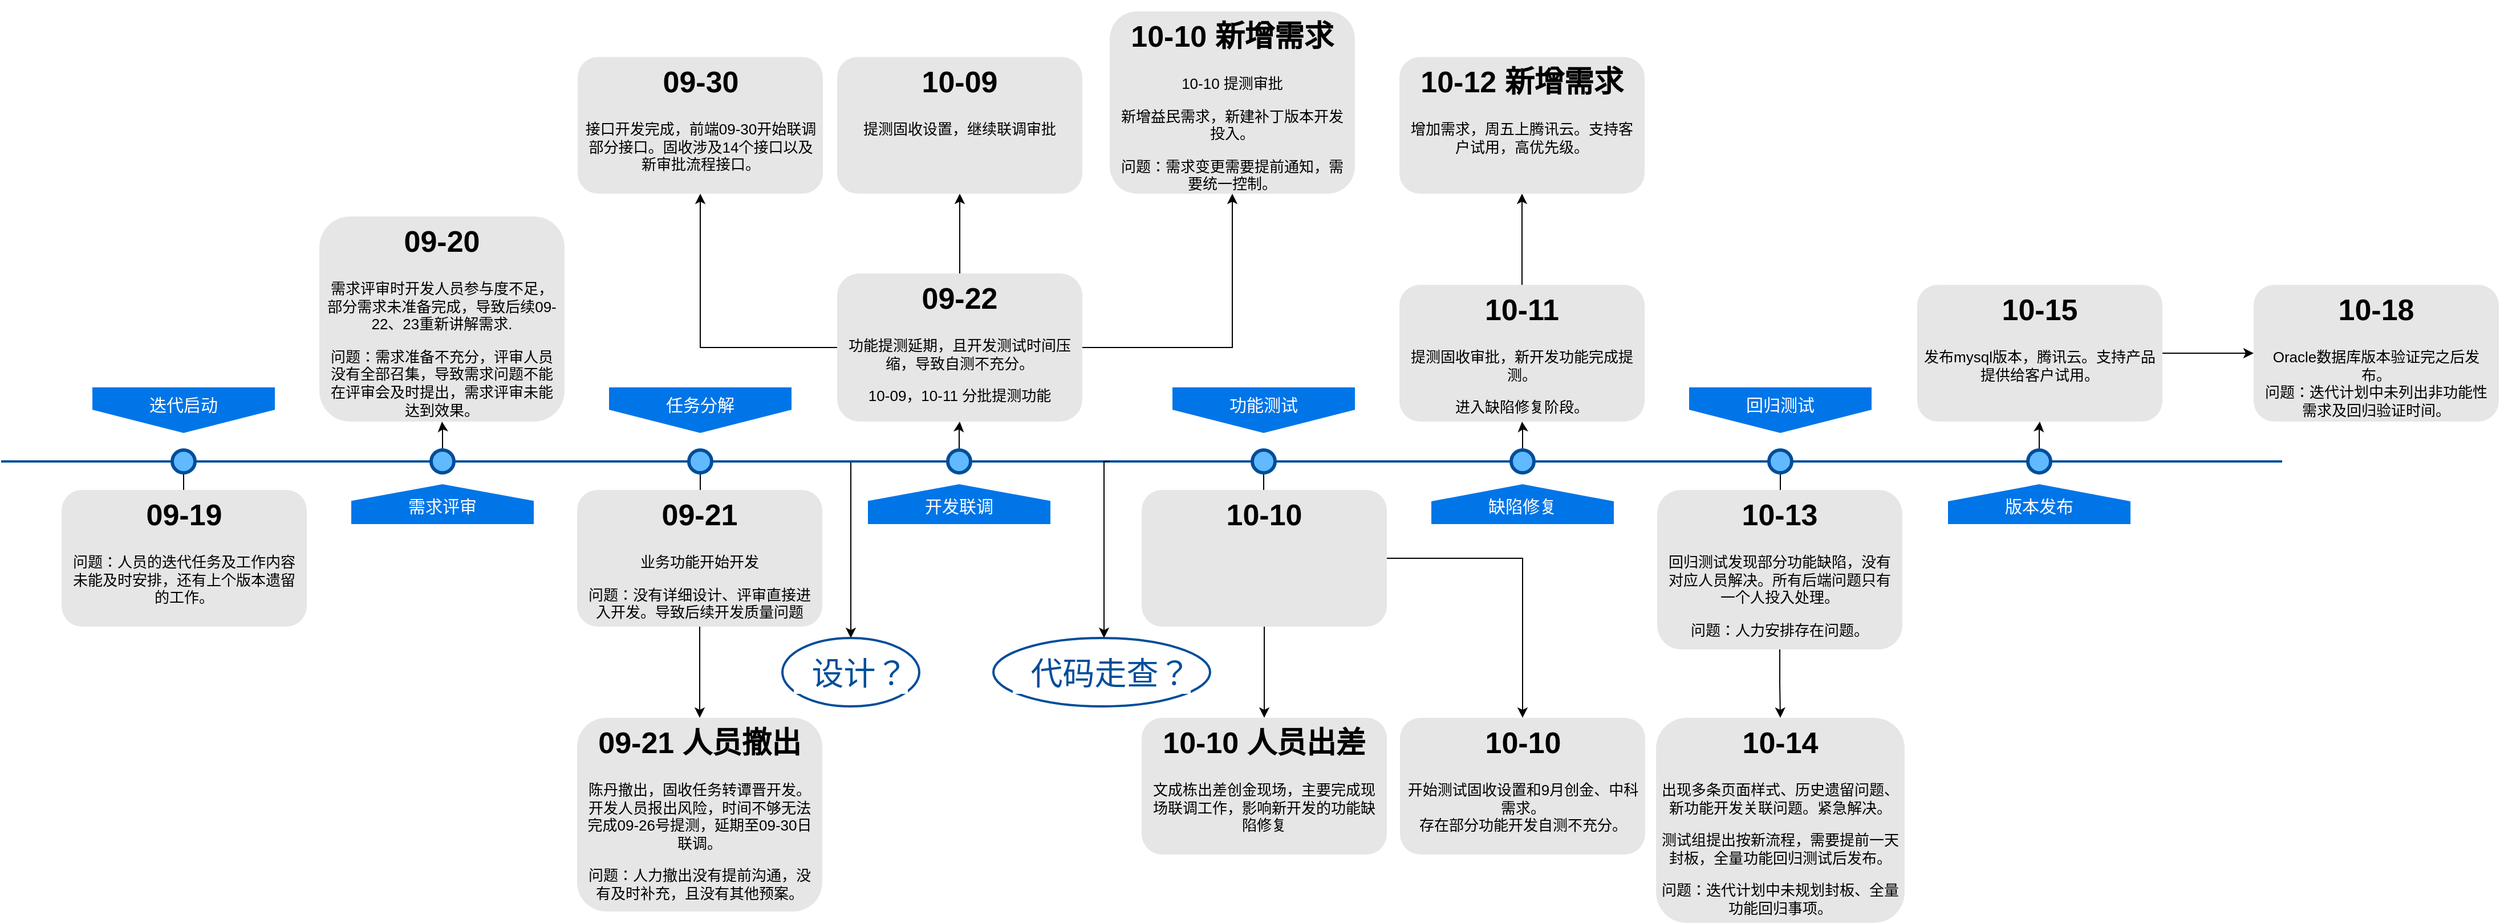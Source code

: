 <mxfile version="20.4.0" type="github">
  <diagram name="Page-1" id="82e54ff1-d628-8f03-85c4-9753963a91cd">
    <mxGraphModel dx="1038" dy="547" grid="1" gridSize="10" guides="1" tooltips="1" connect="1" arrows="1" fold="1" page="1" pageScale="1" pageWidth="1920" pageHeight="1200" background="none" math="0" shadow="0">
      <root>
        <mxCell id="0" />
        <mxCell id="1" parent="0" />
        <mxCell id="1XZhd70f5apsSwwagIJ_-8" value="" style="edgeStyle=orthogonalEdgeStyle;rounded=0;orthogonalLoop=1;jettySize=auto;html=1;exitX=0.75;exitY=0.5;exitDx=0;exitDy=0;exitPerimeter=0;" edge="1" parent="1" source="4ec97bd9e5d20128-1" target="1XZhd70f5apsSwwagIJ_-7">
          <mxGeometry relative="1" as="geometry">
            <mxPoint x="785" y="400" as="sourcePoint" />
            <Array as="points">
              <mxPoint x="785" y="405" />
            </Array>
          </mxGeometry>
        </mxCell>
        <mxCell id="4ec97bd9e5d20128-1" value="" style="line;strokeWidth=2;html=1;fillColor=none;fontSize=28;fontColor=#004D99;strokeColor=#004D99;" parent="1" vertex="1">
          <mxGeometry x="40" y="400" width="1000" height="10" as="geometry" />
        </mxCell>
        <mxCell id="4ec97bd9e5d20128-5" value="迭代启动" style="shape=offPageConnector;whiteSpace=wrap;html=1;fillColor=#0075E8;fontSize=15;fontColor=#FFFFFF;size=0.509;verticalAlign=top;strokeColor=none;" parent="1" vertex="1">
          <mxGeometry x="120" y="340" width="160" height="40" as="geometry" />
        </mxCell>
        <mxCell id="4ec97bd9e5d20128-6" value="任务分解" style="shape=offPageConnector;whiteSpace=wrap;html=1;fillColor=#0075E8;fontSize=15;fontColor=#FFFFFF;size=0.509;verticalAlign=top;strokeColor=none;" parent="1" vertex="1">
          <mxGeometry x="573" y="340" width="160" height="40" as="geometry" />
        </mxCell>
        <mxCell id="4ec97bd9e5d20128-7" value="&lt;span&gt;需求评审&lt;/span&gt;" style="shape=offPageConnector;whiteSpace=wrap;html=1;fillColor=#0075E8;fontSize=15;fontColor=#FFFFFF;size=0.418;flipV=1;verticalAlign=bottom;strokeColor=none;spacingBottom=4;" parent="1" vertex="1">
          <mxGeometry x="347" y="425" width="160" height="35" as="geometry" />
        </mxCell>
        <mxCell id="4ec97bd9e5d20128-8" value="开发联调" style="shape=offPageConnector;whiteSpace=wrap;html=1;fillColor=#0075E8;fontSize=15;fontColor=#FFFFFF;size=0.418;flipV=1;verticalAlign=bottom;strokeColor=none;spacingBottom=4;" parent="1" vertex="1">
          <mxGeometry x="800" y="425" width="160" height="35" as="geometry" />
        </mxCell>
        <mxCell id="1XZhd70f5apsSwwagIJ_-17" value="" style="edgeStyle=orthogonalEdgeStyle;rounded=0;orthogonalLoop=1;jettySize=auto;html=1;" edge="1" parent="1" source="4ec97bd9e5d20128-9" target="4ec97bd9e5d20128-14">
          <mxGeometry relative="1" as="geometry" />
        </mxCell>
        <mxCell id="4ec97bd9e5d20128-9" value="" style="ellipse;whiteSpace=wrap;html=1;fillColor=#61BAFF;fontSize=28;fontColor=#004D99;strokeWidth=3;strokeColor=#004D99;" parent="1" vertex="1">
          <mxGeometry x="190" y="395" width="20" height="20" as="geometry" />
        </mxCell>
        <mxCell id="1XZhd70f5apsSwwagIJ_-18" value="" style="edgeStyle=orthogonalEdgeStyle;rounded=0;orthogonalLoop=1;jettySize=auto;html=1;" edge="1" parent="1" source="4ec97bd9e5d20128-10" target="4ec97bd9e5d20128-16">
          <mxGeometry relative="1" as="geometry" />
        </mxCell>
        <mxCell id="4ec97bd9e5d20128-10" value="" style="ellipse;whiteSpace=wrap;html=1;fillColor=#61BAFF;fontSize=28;fontColor=#004D99;strokeWidth=3;strokeColor=#004D99;" parent="1" vertex="1">
          <mxGeometry x="417" y="395" width="20" height="20" as="geometry" />
        </mxCell>
        <mxCell id="1XZhd70f5apsSwwagIJ_-16" value="" style="edgeStyle=orthogonalEdgeStyle;rounded=0;orthogonalLoop=1;jettySize=auto;html=1;" edge="1" parent="1" source="4ec97bd9e5d20128-11" target="4ec97bd9e5d20128-17">
          <mxGeometry relative="1" as="geometry" />
        </mxCell>
        <mxCell id="4ec97bd9e5d20128-11" value="" style="ellipse;whiteSpace=wrap;html=1;fillColor=#61BAFF;fontSize=28;fontColor=#004D99;strokeWidth=3;strokeColor=#004D99;" parent="1" vertex="1">
          <mxGeometry x="643" y="395" width="20" height="20" as="geometry" />
        </mxCell>
        <mxCell id="1XZhd70f5apsSwwagIJ_-15" value="" style="edgeStyle=orthogonalEdgeStyle;rounded=0;orthogonalLoop=1;jettySize=auto;html=1;" edge="1" parent="1" source="4ec97bd9e5d20128-13" target="4ec97bd9e5d20128-18">
          <mxGeometry relative="1" as="geometry" />
        </mxCell>
        <mxCell id="4ec97bd9e5d20128-13" value="" style="ellipse;whiteSpace=wrap;html=1;fillColor=#61BAFF;fontSize=28;fontColor=#004D99;strokeWidth=3;strokeColor=#004D99;" parent="1" vertex="1">
          <mxGeometry x="870" y="395" width="20" height="20" as="geometry" />
        </mxCell>
        <mxCell id="4ec97bd9e5d20128-14" value="&lt;h1&gt;09-19&lt;/h1&gt;&lt;p&gt;问题：人员的迭代任务及工作内容未能及时安排，还有上个版本遗留的工作。&lt;/p&gt;" style="text;html=1;spacing=5;spacingTop=-20;whiteSpace=wrap;overflow=hidden;strokeColor=none;strokeWidth=3;fillColor=#E6E6E6;fontSize=13;fontColor=#000000;align=center;rounded=1;" parent="1" vertex="1">
          <mxGeometry x="93" y="430" width="215" height="120" as="geometry" />
        </mxCell>
        <mxCell id="4ec97bd9e5d20128-16" value="&lt;h1&gt;09-20&lt;/h1&gt;&lt;p&gt;需求评审时开发人员参与度不足，部分需求未准备完成，导致后续09-22、23重新讲解需求.&lt;/p&gt;&lt;p&gt;问题：需求准备不充分，评审人员没有全部召集，导致需求问题不能在评审会及时提出，需求评审未能达到效果。&lt;/p&gt;" style="text;html=1;spacing=5;spacingTop=-20;whiteSpace=wrap;overflow=hidden;strokeColor=none;strokeWidth=3;fillColor=#E6E6E6;fontSize=13;fontColor=#000000;align=center;rounded=1;" parent="1" vertex="1">
          <mxGeometry x="319" y="190" width="215" height="180" as="geometry" />
        </mxCell>
        <mxCell id="1QkbV5pq_GTxgiB5CUqq-19" value="" style="edgeStyle=orthogonalEdgeStyle;rounded=0;orthogonalLoop=1;jettySize=auto;html=1;" parent="1" source="4ec97bd9e5d20128-17" target="1QkbV5pq_GTxgiB5CUqq-18" edge="1">
          <mxGeometry relative="1" as="geometry" />
        </mxCell>
        <mxCell id="4ec97bd9e5d20128-17" value="&lt;h1&gt;09-21&lt;/h1&gt;&lt;p&gt;业务功能开始开发&lt;/p&gt;&lt;p&gt;问题：没有详细设计、评审直接进入开发。导致后续开发质量问题&lt;/p&gt;" style="text;html=1;spacing=5;spacingTop=-20;whiteSpace=wrap;overflow=hidden;strokeColor=none;strokeWidth=3;fillColor=#E6E6E6;fontSize=13;fontColor=#000000;align=center;rounded=1;" parent="1" vertex="1">
          <mxGeometry x="545" y="430" width="215" height="120" as="geometry" />
        </mxCell>
        <mxCell id="1QkbV5pq_GTxgiB5CUqq-21" value="" style="edgeStyle=orthogonalEdgeStyle;rounded=0;orthogonalLoop=1;jettySize=auto;html=1;" parent="1" source="4ec97bd9e5d20128-18" target="1QkbV5pq_GTxgiB5CUqq-20" edge="1">
          <mxGeometry relative="1" as="geometry" />
        </mxCell>
        <mxCell id="1QkbV5pq_GTxgiB5CUqq-25" value="" style="edgeStyle=orthogonalEdgeStyle;rounded=0;orthogonalLoop=1;jettySize=auto;html=1;" parent="1" source="4ec97bd9e5d20128-18" target="1QkbV5pq_GTxgiB5CUqq-24" edge="1">
          <mxGeometry relative="1" as="geometry" />
        </mxCell>
        <mxCell id="1QkbV5pq_GTxgiB5CUqq-27" value="" style="edgeStyle=orthogonalEdgeStyle;rounded=0;orthogonalLoop=1;jettySize=auto;html=1;" parent="1" source="4ec97bd9e5d20128-18" target="1QkbV5pq_GTxgiB5CUqq-26" edge="1">
          <mxGeometry relative="1" as="geometry" />
        </mxCell>
        <mxCell id="4ec97bd9e5d20128-18" value="&lt;h1&gt;09-22&lt;/h1&gt;&lt;p&gt;功能提测延期，且开发测试时间压缩，导致自测不充分。&lt;/p&gt;&lt;p&gt;10-09，10-11 分批提测功能&lt;/p&gt;" style="text;html=1;spacing=5;spacingTop=-20;whiteSpace=wrap;overflow=hidden;strokeColor=none;strokeWidth=3;fillColor=#E6E6E6;fontSize=13;fontColor=#000000;align=center;rounded=1;" parent="1" vertex="1">
          <mxGeometry x="773" y="240" width="215" height="130" as="geometry" />
        </mxCell>
        <mxCell id="1QkbV5pq_GTxgiB5CUqq-2" value="" style="line;strokeWidth=2;html=1;fillColor=none;fontSize=28;fontColor=#004D99;strokeColor=#004D99;" parent="1" vertex="1">
          <mxGeometry x="1040" y="400" width="1000" height="10" as="geometry" />
        </mxCell>
        <mxCell id="1QkbV5pq_GTxgiB5CUqq-4" value="功能测试" style="shape=offPageConnector;whiteSpace=wrap;html=1;fillColor=#0075E8;fontSize=15;fontColor=#FFFFFF;size=0.509;verticalAlign=top;strokeColor=none;" parent="1" vertex="1">
          <mxGeometry x="1067" y="340" width="160" height="40" as="geometry" />
        </mxCell>
        <mxCell id="1QkbV5pq_GTxgiB5CUqq-5" value="回归测试" style="shape=offPageConnector;whiteSpace=wrap;html=1;fillColor=#0075E8;fontSize=15;fontColor=#FFFFFF;size=0.509;verticalAlign=top;strokeColor=none;" parent="1" vertex="1">
          <mxGeometry x="1520" y="340" width="160" height="40" as="geometry" />
        </mxCell>
        <mxCell id="1QkbV5pq_GTxgiB5CUqq-6" value="缺陷修复" style="shape=offPageConnector;whiteSpace=wrap;html=1;fillColor=#0075E8;fontSize=15;fontColor=#FFFFFF;size=0.429;flipV=1;verticalAlign=bottom;strokeColor=none;spacingBottom=4;" parent="1" vertex="1">
          <mxGeometry x="1294" y="425" width="160" height="35" as="geometry" />
        </mxCell>
        <mxCell id="1QkbV5pq_GTxgiB5CUqq-7" value="版本发布" style="shape=offPageConnector;whiteSpace=wrap;html=1;fillColor=#0075E8;fontSize=15;fontColor=#FFFFFF;size=0.429;flipV=1;verticalAlign=bottom;strokeColor=none;spacingBottom=4;" parent="1" vertex="1">
          <mxGeometry x="1747" y="425" width="160" height="35" as="geometry" />
        </mxCell>
        <mxCell id="1XZhd70f5apsSwwagIJ_-14" value="" style="edgeStyle=orthogonalEdgeStyle;rounded=0;orthogonalLoop=1;jettySize=auto;html=1;" edge="1" parent="1" source="1QkbV5pq_GTxgiB5CUqq-8" target="1QkbV5pq_GTxgiB5CUqq-12">
          <mxGeometry relative="1" as="geometry" />
        </mxCell>
        <mxCell id="1QkbV5pq_GTxgiB5CUqq-8" value="" style="ellipse;whiteSpace=wrap;html=1;fillColor=#61BAFF;fontSize=28;fontColor=#004D99;strokeWidth=3;strokeColor=#004D99;" parent="1" vertex="1">
          <mxGeometry x="1137" y="395" width="20" height="20" as="geometry" />
        </mxCell>
        <mxCell id="1XZhd70f5apsSwwagIJ_-19" value="" style="edgeStyle=orthogonalEdgeStyle;rounded=0;orthogonalLoop=1;jettySize=auto;html=1;" edge="1" parent="1" source="1QkbV5pq_GTxgiB5CUqq-9" target="1QkbV5pq_GTxgiB5CUqq-14">
          <mxGeometry relative="1" as="geometry" />
        </mxCell>
        <mxCell id="1QkbV5pq_GTxgiB5CUqq-9" value="" style="ellipse;whiteSpace=wrap;html=1;fillColor=#61BAFF;fontSize=28;fontColor=#004D99;strokeWidth=3;strokeColor=#004D99;" parent="1" vertex="1">
          <mxGeometry x="1364" y="395" width="20" height="20" as="geometry" />
        </mxCell>
        <mxCell id="1XZhd70f5apsSwwagIJ_-13" value="" style="edgeStyle=orthogonalEdgeStyle;rounded=0;orthogonalLoop=1;jettySize=auto;html=1;" edge="1" parent="1" source="1QkbV5pq_GTxgiB5CUqq-10" target="1QkbV5pq_GTxgiB5CUqq-15">
          <mxGeometry relative="1" as="geometry" />
        </mxCell>
        <mxCell id="1QkbV5pq_GTxgiB5CUqq-10" value="" style="ellipse;whiteSpace=wrap;html=1;fillColor=#61BAFF;fontSize=28;fontColor=#004D99;strokeWidth=3;strokeColor=#004D99;" parent="1" vertex="1">
          <mxGeometry x="1590" y="395" width="20" height="20" as="geometry" />
        </mxCell>
        <mxCell id="1XZhd70f5apsSwwagIJ_-12" value="" style="edgeStyle=orthogonalEdgeStyle;rounded=0;orthogonalLoop=1;jettySize=auto;html=1;" edge="1" parent="1" source="1QkbV5pq_GTxgiB5CUqq-11" target="1QkbV5pq_GTxgiB5CUqq-16">
          <mxGeometry relative="1" as="geometry" />
        </mxCell>
        <mxCell id="1QkbV5pq_GTxgiB5CUqq-11" value="" style="ellipse;whiteSpace=wrap;html=1;fillColor=#61BAFF;fontSize=28;fontColor=#004D99;strokeWidth=3;strokeColor=#004D99;" parent="1" vertex="1">
          <mxGeometry x="1817" y="395" width="20" height="20" as="geometry" />
        </mxCell>
        <mxCell id="1QkbV5pq_GTxgiB5CUqq-23" value="" style="edgeStyle=orthogonalEdgeStyle;rounded=0;orthogonalLoop=1;jettySize=auto;html=1;" parent="1" source="1QkbV5pq_GTxgiB5CUqq-12" target="1QkbV5pq_GTxgiB5CUqq-22" edge="1">
          <mxGeometry relative="1" as="geometry" />
        </mxCell>
        <mxCell id="1QkbV5pq_GTxgiB5CUqq-29" value="" style="edgeStyle=orthogonalEdgeStyle;rounded=0;orthogonalLoop=1;jettySize=auto;html=1;" parent="1" source="1QkbV5pq_GTxgiB5CUqq-12" target="1QkbV5pq_GTxgiB5CUqq-28" edge="1">
          <mxGeometry relative="1" as="geometry" />
        </mxCell>
        <mxCell id="1QkbV5pq_GTxgiB5CUqq-12" value="&lt;h1&gt;10-10&lt;/h1&gt;&lt;p&gt;&lt;br&gt;&lt;/p&gt;" style="text;html=1;spacing=5;spacingTop=-20;whiteSpace=wrap;overflow=hidden;strokeColor=none;strokeWidth=3;fillColor=#E6E6E6;fontSize=13;fontColor=#000000;align=center;rounded=1;" parent="1" vertex="1">
          <mxGeometry x="1040" y="430" width="215" height="120" as="geometry" />
        </mxCell>
        <mxCell id="1QkbV5pq_GTxgiB5CUqq-31" value="" style="edgeStyle=orthogonalEdgeStyle;rounded=0;orthogonalLoop=1;jettySize=auto;html=1;" parent="1" source="1QkbV5pq_GTxgiB5CUqq-14" target="1QkbV5pq_GTxgiB5CUqq-30" edge="1">
          <mxGeometry relative="1" as="geometry" />
        </mxCell>
        <mxCell id="1QkbV5pq_GTxgiB5CUqq-14" value="&lt;h1&gt;10-11&lt;/h1&gt;&lt;p&gt;提测固收审批，新开发功能完成提测。&lt;/p&gt;&lt;p&gt;进入缺陷修复阶段。&lt;/p&gt;" style="text;html=1;spacing=5;spacingTop=-20;whiteSpace=wrap;overflow=hidden;strokeColor=none;strokeWidth=3;fillColor=#E6E6E6;fontSize=13;fontColor=#000000;align=center;rounded=1;" parent="1" vertex="1">
          <mxGeometry x="1266" y="250" width="215" height="120" as="geometry" />
        </mxCell>
        <mxCell id="1XZhd70f5apsSwwagIJ_-3" value="" style="edgeStyle=orthogonalEdgeStyle;rounded=0;orthogonalLoop=1;jettySize=auto;html=1;" edge="1" parent="1" source="1QkbV5pq_GTxgiB5CUqq-15" target="1XZhd70f5apsSwwagIJ_-1">
          <mxGeometry relative="1" as="geometry" />
        </mxCell>
        <mxCell id="1QkbV5pq_GTxgiB5CUqq-15" value="&lt;h1&gt;10-13&lt;/h1&gt;&lt;p&gt;回归测试发现部分功能缺陷，没有对应人员解决。所有后端问题只有一个人投入处理。&lt;/p&gt;&lt;p&gt;问题：人力安排存在问题。&lt;/p&gt;" style="text;html=1;spacing=5;spacingTop=-20;whiteSpace=wrap;overflow=hidden;strokeColor=none;strokeWidth=3;fillColor=#E6E6E6;fontSize=13;fontColor=#000000;align=center;rounded=1;" parent="1" vertex="1">
          <mxGeometry x="1492" y="430" width="215" height="140" as="geometry" />
        </mxCell>
        <mxCell id="1XZhd70f5apsSwwagIJ_-5" value="" style="edgeStyle=orthogonalEdgeStyle;rounded=0;orthogonalLoop=1;jettySize=auto;html=1;" edge="1" parent="1" source="1QkbV5pq_GTxgiB5CUqq-16" target="1XZhd70f5apsSwwagIJ_-4">
          <mxGeometry relative="1" as="geometry" />
        </mxCell>
        <mxCell id="1QkbV5pq_GTxgiB5CUqq-16" value="&lt;h1&gt;10-15&lt;/h1&gt;&lt;p&gt;发布mysql版本，腾讯云。支持产品提供给客户试用。&lt;/p&gt;" style="text;html=1;spacing=5;spacingTop=-20;whiteSpace=wrap;overflow=hidden;strokeColor=none;strokeWidth=3;fillColor=#E6E6E6;fontSize=13;fontColor=#000000;align=center;rounded=1;" parent="1" vertex="1">
          <mxGeometry x="1720" y="250" width="215" height="120" as="geometry" />
        </mxCell>
        <mxCell id="1QkbV5pq_GTxgiB5CUqq-18" value="&lt;h1&gt;09-21 人员撤出&lt;/h1&gt;&lt;p&gt;陈丹撤出，固收任务转谭晋开发。开发人员&lt;span style=&quot;background-color: initial;&quot;&gt;报出风险，时间不够无法完成09-26号提测，&lt;/span&gt;&lt;span style=&quot;background-color: initial;&quot;&gt;延期至09-30日联调。&lt;/span&gt;&lt;/p&gt;&lt;p&gt;&lt;span style=&quot;background-color: initial;&quot;&gt;问题：人力撤出没有提前沟通，没有及时补充，且没有其他预案。&lt;/span&gt;&lt;/p&gt;" style="text;html=1;spacing=5;spacingTop=-20;whiteSpace=wrap;overflow=hidden;strokeColor=none;strokeWidth=3;fillColor=#E6E6E6;fontSize=13;fontColor=#000000;align=center;rounded=1;" parent="1" vertex="1">
          <mxGeometry x="545" y="630" width="215" height="170" as="geometry" />
        </mxCell>
        <mxCell id="1QkbV5pq_GTxgiB5CUqq-20" value="&lt;h1&gt;10-09&lt;/h1&gt;&lt;h1&gt;&lt;p style=&quot;font-size: 13px; font-weight: 400;&quot;&gt;提测固收设置，继续联调审批&lt;/p&gt;&lt;/h1&gt;" style="text;html=1;spacing=5;spacingTop=-20;whiteSpace=wrap;overflow=hidden;strokeColor=none;strokeWidth=3;fillColor=#E6E6E6;fontSize=13;fontColor=#000000;align=center;rounded=1;" parent="1" vertex="1">
          <mxGeometry x="773" y="50" width="215" height="120" as="geometry" />
        </mxCell>
        <mxCell id="1QkbV5pq_GTxgiB5CUqq-22" value="&lt;h1&gt;10-10 人员出差&lt;/h1&gt;&lt;p&gt;文成栋出差创金现场，主要完成现场联调工作，影响新开发的功能缺陷修复&lt;/p&gt;" style="text;html=1;spacing=5;spacingTop=-20;whiteSpace=wrap;overflow=hidden;strokeColor=none;strokeWidth=3;fillColor=#E6E6E6;fontSize=13;fontColor=#000000;align=center;rounded=1;" parent="1" vertex="1">
          <mxGeometry x="1040" y="630" width="215" height="120" as="geometry" />
        </mxCell>
        <mxCell id="1QkbV5pq_GTxgiB5CUqq-24" value="&lt;h1&gt;09-30&lt;/h1&gt;&lt;h1&gt;&lt;p style=&quot;font-size: 13px; font-weight: 400;&quot;&gt;接口开发完成，前端09-30开始联调部分接口。&lt;span style=&quot;background-color: initial;&quot;&gt;固收涉及14个接口以及新审批流程接口。&lt;/span&gt;&lt;/p&gt;&lt;/h1&gt;" style="text;html=1;spacing=5;spacingTop=-20;whiteSpace=wrap;overflow=hidden;strokeColor=none;strokeWidth=3;fillColor=#E6E6E6;fontSize=13;fontColor=#000000;align=center;rounded=1;" parent="1" vertex="1">
          <mxGeometry x="545.5" y="50" width="215" height="120" as="geometry" />
        </mxCell>
        <mxCell id="1QkbV5pq_GTxgiB5CUqq-26" value="&lt;h1&gt;10-10 新增需求&lt;/h1&gt;&lt;p&gt;10-10 提测审批&lt;/p&gt;&lt;p&gt;新增益民需求，新建补丁版本开发投入。&lt;/p&gt;&lt;p&gt;问题：需求变更需要提前通知，需要统一控制。&lt;/p&gt;" style="text;html=1;spacing=5;spacingTop=-20;whiteSpace=wrap;overflow=hidden;strokeColor=none;strokeWidth=3;fillColor=#E6E6E6;fontSize=13;fontColor=#000000;align=center;rounded=1;" parent="1" vertex="1">
          <mxGeometry x="1012" y="10" width="215" height="160" as="geometry" />
        </mxCell>
        <mxCell id="1QkbV5pq_GTxgiB5CUqq-28" value="&lt;h1&gt;10-10&lt;/h1&gt;&lt;div&gt;开始测试固收设置和&lt;span style=&quot;background-color: initial;&quot;&gt;9月创金、中科需求。&lt;/span&gt;&lt;/div&gt;&lt;div&gt;存在部分功能开发自测不充分。&lt;/div&gt;" style="text;html=1;spacing=5;spacingTop=-20;whiteSpace=wrap;overflow=hidden;strokeColor=none;strokeWidth=3;fillColor=#E6E6E6;fontSize=13;fontColor=#000000;align=center;rounded=1;" parent="1" vertex="1">
          <mxGeometry x="1266.5" y="630" width="215" height="120" as="geometry" />
        </mxCell>
        <mxCell id="1QkbV5pq_GTxgiB5CUqq-30" value="&lt;h1&gt;10-12 新增需求&lt;/h1&gt;&lt;p&gt;增加需求，&lt;span style=&quot;background-color: initial;&quot;&gt;周五上腾讯云。支持客户试用，高优先级。&lt;/span&gt;&lt;/p&gt;" style="text;html=1;spacing=5;spacingTop=-20;whiteSpace=wrap;overflow=hidden;strokeColor=none;strokeWidth=3;fillColor=#E6E6E6;fontSize=13;fontColor=#000000;align=center;rounded=1;" parent="1" vertex="1">
          <mxGeometry x="1266" y="50" width="215" height="120" as="geometry" />
        </mxCell>
        <mxCell id="1XZhd70f5apsSwwagIJ_-1" value="&lt;h1&gt;10-14&lt;/h1&gt;&lt;p&gt;出现多条页面样式、历史遗留问题、新功能开发关联问题。紧急解决。&lt;/p&gt;&lt;p&gt;测试组提出按新流程，需要提前一天封板，全量功能回归测试后发布。&lt;/p&gt;&lt;p&gt;问题：迭代计划中未规划封板、全量功能回归事项。&lt;/p&gt;" style="text;html=1;spacing=5;spacingTop=-20;whiteSpace=wrap;overflow=hidden;strokeColor=none;strokeWidth=3;fillColor=#E6E6E6;fontSize=13;fontColor=#000000;align=center;rounded=1;" vertex="1" parent="1">
          <mxGeometry x="1491" y="630" width="218" height="180" as="geometry" />
        </mxCell>
        <mxCell id="1XZhd70f5apsSwwagIJ_-4" value="&lt;h1&gt;10-18&lt;/h1&gt;Oracle数据库版本验证完之后发布。&lt;br&gt;问题：迭代计划中未列出非功能性需求及回归验证时间。" style="text;html=1;spacing=5;spacingTop=-20;whiteSpace=wrap;overflow=hidden;strokeColor=none;strokeWidth=3;fillColor=#E6E6E6;fontSize=13;fontColor=#000000;align=center;rounded=1;" vertex="1" parent="1">
          <mxGeometry x="2015" y="250" width="215" height="120" as="geometry" />
        </mxCell>
        <mxCell id="1XZhd70f5apsSwwagIJ_-7" value="&amp;nbsp; 设计？" style="ellipse;whiteSpace=wrap;html=1;fontSize=28;verticalAlign=top;fillColor=none;strokeColor=#004D99;fontColor=#004D99;strokeWidth=2;labelBackgroundColor=default;spacingTop=8;" vertex="1" parent="1">
          <mxGeometry x="725" y="560" width="120" height="60" as="geometry" />
        </mxCell>
        <mxCell id="1XZhd70f5apsSwwagIJ_-10" value="" style="edgeStyle=orthogonalEdgeStyle;rounded=0;orthogonalLoop=1;jettySize=auto;html=1;exitX=0.75;exitY=0.5;exitDx=0;exitDy=0;exitPerimeter=0;" edge="1" parent="1">
          <mxGeometry relative="1" as="geometry">
            <mxPoint x="1012" y="405" as="sourcePoint" />
            <mxPoint x="1007" y="560" as="targetPoint" />
            <Array as="points">
              <mxPoint x="1007" y="405" />
            </Array>
          </mxGeometry>
        </mxCell>
        <mxCell id="1XZhd70f5apsSwwagIJ_-11" value="&amp;nbsp; 代码走查？" style="ellipse;whiteSpace=wrap;html=1;fontSize=28;verticalAlign=top;fillColor=none;strokeColor=#004D99;fontColor=#004D99;strokeWidth=2;labelBackgroundColor=default;spacingTop=8;" vertex="1" parent="1">
          <mxGeometry x="910" y="560" width="190" height="60" as="geometry" />
        </mxCell>
      </root>
    </mxGraphModel>
  </diagram>
</mxfile>
